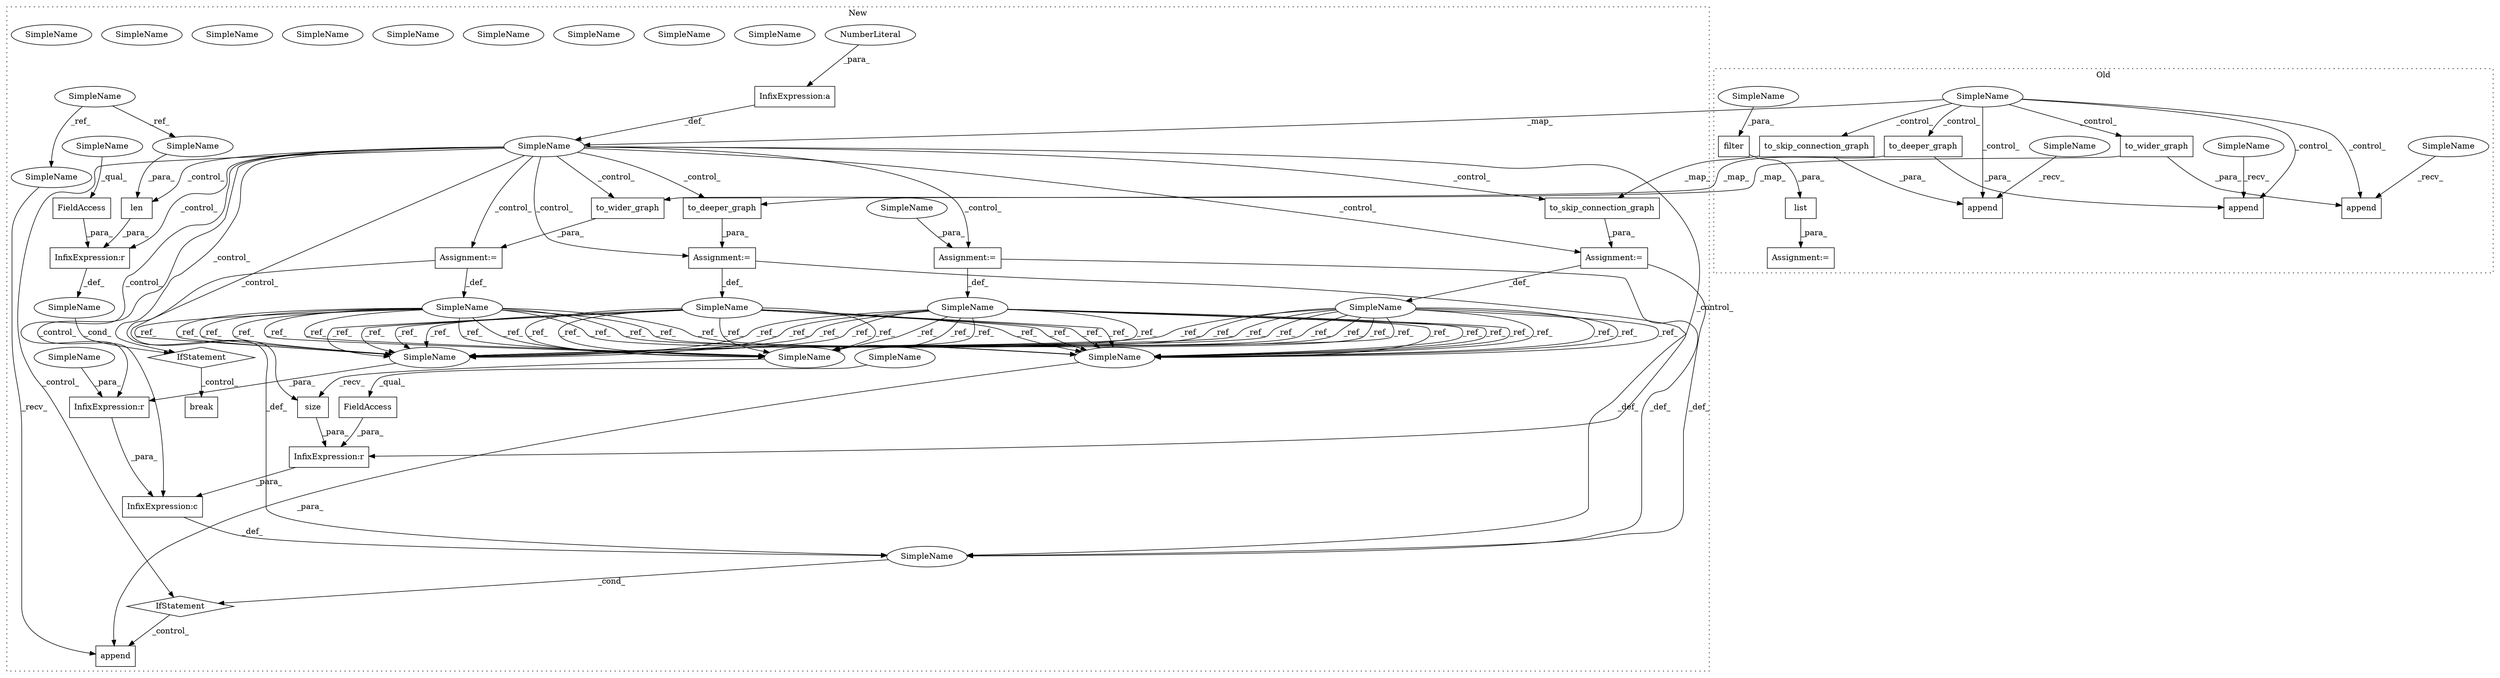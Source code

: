 digraph G {
subgraph cluster0 {
1 [label="to_wider_graph" a="32" s="4118,4148" l="15,1" shape="box"];
4 [label="SimpleName" a="42" s="3927" l="1" shape="ellipse"];
7 [label="to_skip_connection_graph" a="32" s="4208,4248" l="25,1" shape="box"];
25 [label="to_deeper_graph" a="32" s="4027,4058" l="16,1" shape="box"];
33 [label="append" a="32" s="4201,4249" l="7,1" shape="box"];
35 [label="append" a="32" s="4111,4149" l="7,1" shape="box"];
36 [label="filter" a="32" s="4282,4304" l="7,1" shape="box"];
37 [label="list" a="32" s="4277,4305" l="5,1" shape="box"];
38 [label="Assignment:=" a="7" s="4276" l="1" shape="box"];
39 [label="append" a="32" s="4020,4059" l="7,1" shape="box"];
58 [label="SimpleName" a="42" s="4013" l="6" shape="ellipse"];
59 [label="SimpleName" a="42" s="4194" l="6" shape="ellipse"];
60 [label="SimpleName" a="42" s="4298" l="6" shape="ellipse"];
61 [label="SimpleName" a="42" s="4104" l="6" shape="ellipse"];
label = "Old";
style="dotted";
}
subgraph cluster1 {
2 [label="to_wider_graph" a="32" s="3728,3758" l="15,1" shape="box"];
3 [label="SimpleName" a="42" s="3517" l="1" shape="ellipse"];
5 [label="break" a="10" s="4050" l="6" shape="box"];
6 [label="to_skip_connection_graph" a="32" s="3814,3854" l="25,1" shape="box"];
8 [label="InfixExpression:a" a="27" s="3548" l="3" shape="box"];
9 [label="InfixExpression:r" a="27" s="3917" l="4" shape="box"];
10 [label="NumberLiteral" a="34" s="3551" l="1" shape="ellipse"];
11 [label="InfixExpression:c" a="27" s="3895" l="4" shape="box"];
12 [label="InfixExpression:r" a="27" s="3886" l="4" shape="box"];
13 [label="InfixExpression:r" a="27" s="4013" l="4" shape="box"];
14 [label="SimpleName" a="42" s="3717" l="10" shape="ellipse"];
15 [label="append" a="32" s="3964,3981" l="7,1" shape="box"];
16 [label="size" a="32" s="3911" l="6" shape="box"];
17 [label="len" a="32" s="4002,4012" l="4,1" shape="box"];
18 [label="SimpleName" a="42" s="" l="" shape="ellipse"];
19 [label="IfStatement" a="25" s="3998,4038" l="4,2" shape="diamond"];
20 [label="FieldAccess" a="22" s="4017" l="21" shape="box"];
21 [label="FieldAccess" a="22" s="3921" l="23" shape="box"];
22 [label="SimpleName" a="42" s="" l="" shape="ellipse"];
23 [label="IfStatement" a="25" s="3871,3945" l="4,2" shape="diamond"];
24 [label="to_deeper_graph" a="32" s="3641,3672" l="16,1" shape="box"];
26 [label="SimpleName" a="42" s="3630" l="10" shape="ellipse"];
27 [label="SimpleName" a="42" s="3803" l="10" shape="ellipse"];
28 [label="Assignment:=" a="7" s="3595" l="1" shape="box"];
29 [label="SimpleName" a="42" s="3585" l="10" shape="ellipse"];
30 [label="Assignment:=" a="7" s="3813" l="1" shape="box"];
31 [label="Assignment:=" a="7" s="3640" l="1" shape="box"];
32 [label="Assignment:=" a="7" s="3727" l="1" shape="box"];
34 [label="SimpleName" a="42" s="3436" l="6" shape="ellipse"];
40 [label="SimpleName" a="42" s="4006" l="6" shape="ellipse"];
41 [label="SimpleName" a="42" s="3957" l="6" shape="ellipse"];
42 [label="SimpleName" a="42" s="3900" l="10" shape="ellipse"];
43 [label="SimpleName" a="42" s="3971" l="10" shape="ellipse"];
44 [label="SimpleName" a="42" s="3876" l="10" shape="ellipse"];
45 [label="SimpleName" a="42" s="3971" l="10" shape="ellipse"];
46 [label="SimpleName" a="42" s="3876" l="10" shape="ellipse"];
47 [label="SimpleName" a="42" s="3900" l="10" shape="ellipse"];
48 [label="SimpleName" a="42" s="3971" l="10" shape="ellipse"];
49 [label="SimpleName" a="42" s="3900" l="10" shape="ellipse"];
50 [label="SimpleName" a="42" s="3876" l="10" shape="ellipse"];
51 [label="SimpleName" a="42" s="3596" l="4" shape="ellipse"];
52 [label="SimpleName" a="42" s="3890" l="4" shape="ellipse"];
53 [label="SimpleName" a="42" s="3900" l="10" shape="ellipse"];
54 [label="SimpleName" a="42" s="3971" l="10" shape="ellipse"];
55 [label="SimpleName" a="42" s="3876" l="10" shape="ellipse"];
56 [label="SimpleName" a="42" s="4017" l="8" shape="ellipse"];
57 [label="SimpleName" a="42" s="3921" l="8" shape="ellipse"];
label = "New";
style="dotted";
}
1 -> 35 [label="_para_"];
1 -> 2 [label="_map_"];
2 -> 32 [label="_para_"];
3 -> 2 [label="_control_"];
3 -> 9 [label="_control_"];
3 -> 13 [label="_control_"];
3 -> 16 [label="_control_"];
3 -> 6 [label="_control_"];
3 -> 17 [label="_control_"];
3 -> 23 [label="_control_"];
3 -> 24 [label="_control_"];
3 -> 31 [label="_control_"];
3 -> 12 [label="_control_"];
3 -> 28 [label="_control_"];
3 -> 32 [label="_control_"];
3 -> 19 [label="_control_"];
3 -> 11 [label="_control_"];
3 -> 30 [label="_control_"];
4 -> 35 [label="_control_"];
4 -> 33 [label="_control_"];
4 -> 39 [label="_control_"];
4 -> 1 [label="_control_"];
4 -> 25 [label="_control_"];
4 -> 7 [label="_control_"];
4 -> 3 [label="_map_"];
6 -> 30 [label="_para_"];
7 -> 33 [label="_para_"];
7 -> 6 [label="_map_"];
8 -> 3 [label="_def_"];
9 -> 11 [label="_para_"];
10 -> 8 [label="_para_"];
11 -> 22 [label="_def_"];
12 -> 11 [label="_para_"];
13 -> 18 [label="_def_"];
14 -> 55 [label="_ref_"];
14 -> 53 [label="_ref_"];
14 -> 53 [label="_ref_"];
14 -> 53 [label="_ref_"];
14 -> 54 [label="_ref_"];
14 -> 54 [label="_ref_"];
14 -> 53 [label="_ref_"];
14 -> 54 [label="_ref_"];
14 -> 55 [label="_ref_"];
14 -> 54 [label="_ref_"];
14 -> 55 [label="_ref_"];
14 -> 55 [label="_ref_"];
16 -> 9 [label="_para_"];
17 -> 13 [label="_para_"];
18 -> 19 [label="_cond_"];
19 -> 5 [label="_control_"];
20 -> 13 [label="_para_"];
21 -> 9 [label="_para_"];
22 -> 23 [label="_cond_"];
23 -> 15 [label="_control_"];
24 -> 31 [label="_para_"];
25 -> 39 [label="_para_"];
25 -> 24 [label="_map_"];
26 -> 54 [label="_ref_"];
26 -> 54 [label="_ref_"];
26 -> 53 [label="_ref_"];
26 -> 55 [label="_ref_"];
26 -> 55 [label="_ref_"];
26 -> 54 [label="_ref_"];
26 -> 53 [label="_ref_"];
26 -> 53 [label="_ref_"];
26 -> 55 [label="_ref_"];
26 -> 55 [label="_ref_"];
26 -> 54 [label="_ref_"];
26 -> 53 [label="_ref_"];
27 -> 53 [label="_ref_"];
27 -> 55 [label="_ref_"];
27 -> 55 [label="_ref_"];
27 -> 55 [label="_ref_"];
27 -> 54 [label="_ref_"];
27 -> 55 [label="_ref_"];
27 -> 53 [label="_ref_"];
27 -> 54 [label="_ref_"];
27 -> 53 [label="_ref_"];
27 -> 54 [label="_ref_"];
27 -> 53 [label="_ref_"];
27 -> 54 [label="_ref_"];
28 -> 22 [label="_def_"];
28 -> 29 [label="_def_"];
29 -> 55 [label="_ref_"];
29 -> 54 [label="_ref_"];
29 -> 53 [label="_ref_"];
29 -> 54 [label="_ref_"];
29 -> 53 [label="_ref_"];
29 -> 54 [label="_ref_"];
29 -> 54 [label="_ref_"];
29 -> 53 [label="_ref_"];
29 -> 55 [label="_ref_"];
29 -> 55 [label="_ref_"];
29 -> 55 [label="_ref_"];
29 -> 53 [label="_ref_"];
30 -> 22 [label="_def_"];
30 -> 27 [label="_def_"];
31 -> 26 [label="_def_"];
31 -> 22 [label="_def_"];
32 -> 14 [label="_def_"];
32 -> 22 [label="_def_"];
34 -> 40 [label="_ref_"];
34 -> 41 [label="_ref_"];
36 -> 37 [label="_para_"];
37 -> 38 [label="_para_"];
40 -> 17 [label="_para_"];
41 -> 15 [label="_recv_"];
51 -> 28 [label="_para_"];
52 -> 12 [label="_para_"];
53 -> 16 [label="_recv_"];
54 -> 15 [label="_para_"];
55 -> 12 [label="_para_"];
56 -> 20 [label="_qual_"];
57 -> 21 [label="_qual_"];
58 -> 39 [label="_recv_"];
59 -> 33 [label="_recv_"];
60 -> 36 [label="_para_"];
61 -> 35 [label="_recv_"];
}